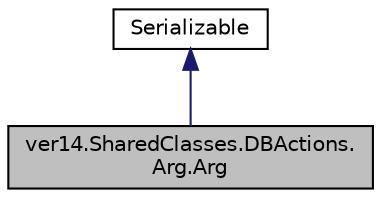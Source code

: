 digraph "ver14.SharedClasses.DBActions.Arg.Arg"
{
 // LATEX_PDF_SIZE
  edge [fontname="Helvetica",fontsize="10",labelfontname="Helvetica",labelfontsize="10"];
  node [fontname="Helvetica",fontsize="10",shape=record];
  Node1 [label="ver14.SharedClasses.DBActions.\lArg.Arg",height=0.2,width=0.4,color="black", fillcolor="grey75", style="filled", fontcolor="black",tooltip=" "];
  Node2 -> Node1 [dir="back",color="midnightblue",fontsize="10",style="solid",fontname="Helvetica"];
  Node2 [label="Serializable",height=0.2,width=0.4,color="black", fillcolor="white", style="filled",tooltip=" "];
}
